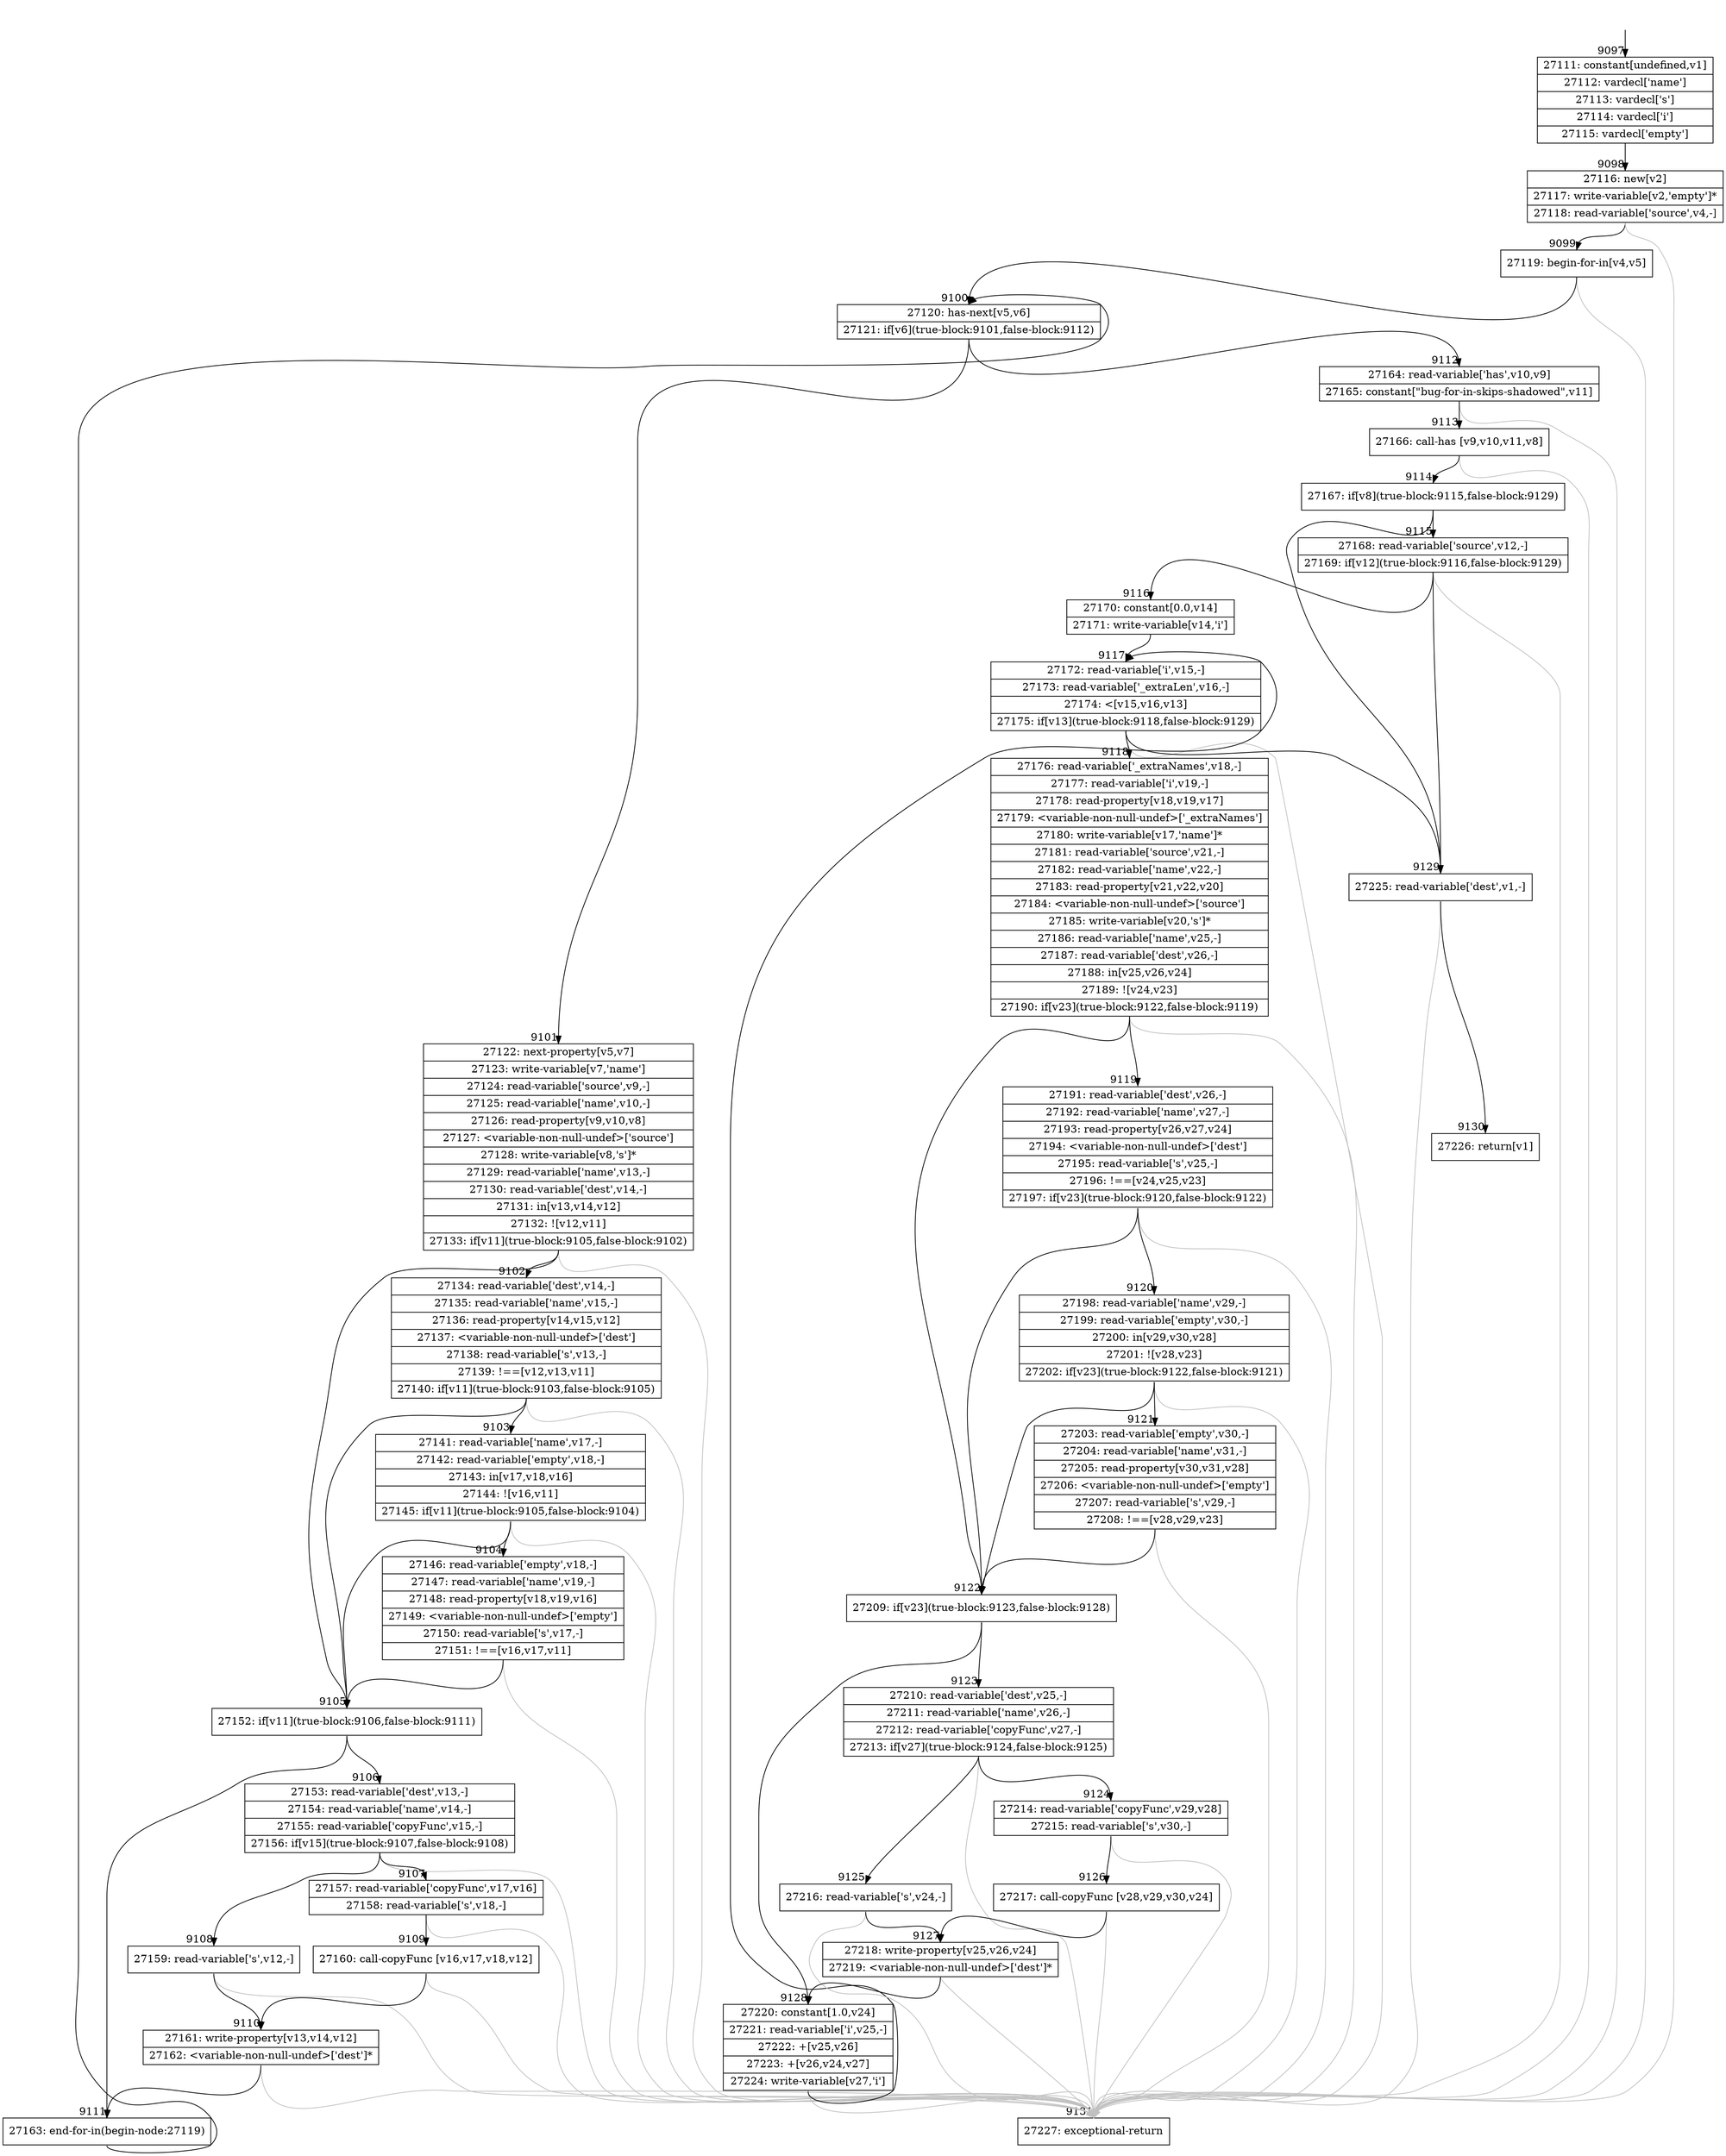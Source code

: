 digraph {
rankdir="TD"
BB_entry620[shape=none,label=""];
BB_entry620 -> BB9097 [tailport=s, headport=n, headlabel="    9097"]
BB9097 [shape=record label="{27111: constant[undefined,v1]|27112: vardecl['name']|27113: vardecl['s']|27114: vardecl['i']|27115: vardecl['empty']}" ] 
BB9097 -> BB9098 [tailport=s, headport=n, headlabel="      9098"]
BB9098 [shape=record label="{27116: new[v2]|27117: write-variable[v2,'empty']*|27118: read-variable['source',v4,-]}" ] 
BB9098 -> BB9099 [tailport=s, headport=n, headlabel="      9099"]
BB9098 -> BB9131 [tailport=s, headport=n, color=gray, headlabel="      9131"]
BB9099 [shape=record label="{27119: begin-for-in[v4,v5]}" ] 
BB9099 -> BB9100 [tailport=s, headport=n, headlabel="      9100"]
BB9099 -> BB9131 [tailport=s, headport=n, color=gray]
BB9100 [shape=record label="{27120: has-next[v5,v6]|27121: if[v6](true-block:9101,false-block:9112)}" ] 
BB9100 -> BB9101 [tailport=s, headport=n, headlabel="      9101"]
BB9100 -> BB9112 [tailport=s, headport=n, headlabel="      9112"]
BB9101 [shape=record label="{27122: next-property[v5,v7]|27123: write-variable[v7,'name']|27124: read-variable['source',v9,-]|27125: read-variable['name',v10,-]|27126: read-property[v9,v10,v8]|27127: \<variable-non-null-undef\>['source']|27128: write-variable[v8,'s']*|27129: read-variable['name',v13,-]|27130: read-variable['dest',v14,-]|27131: in[v13,v14,v12]|27132: ![v12,v11]|27133: if[v11](true-block:9105,false-block:9102)}" ] 
BB9101 -> BB9105 [tailport=s, headport=n, headlabel="      9105"]
BB9101 -> BB9102 [tailport=s, headport=n, headlabel="      9102"]
BB9101 -> BB9131 [tailport=s, headport=n, color=gray]
BB9102 [shape=record label="{27134: read-variable['dest',v14,-]|27135: read-variable['name',v15,-]|27136: read-property[v14,v15,v12]|27137: \<variable-non-null-undef\>['dest']|27138: read-variable['s',v13,-]|27139: !==[v12,v13,v11]|27140: if[v11](true-block:9103,false-block:9105)}" ] 
BB9102 -> BB9105 [tailport=s, headport=n]
BB9102 -> BB9103 [tailport=s, headport=n, headlabel="      9103"]
BB9102 -> BB9131 [tailport=s, headport=n, color=gray]
BB9103 [shape=record label="{27141: read-variable['name',v17,-]|27142: read-variable['empty',v18,-]|27143: in[v17,v18,v16]|27144: ![v16,v11]|27145: if[v11](true-block:9105,false-block:9104)}" ] 
BB9103 -> BB9105 [tailport=s, headport=n]
BB9103 -> BB9104 [tailport=s, headport=n, headlabel="      9104"]
BB9103 -> BB9131 [tailport=s, headport=n, color=gray]
BB9104 [shape=record label="{27146: read-variable['empty',v18,-]|27147: read-variable['name',v19,-]|27148: read-property[v18,v19,v16]|27149: \<variable-non-null-undef\>['empty']|27150: read-variable['s',v17,-]|27151: !==[v16,v17,v11]}" ] 
BB9104 -> BB9105 [tailport=s, headport=n]
BB9104 -> BB9131 [tailport=s, headport=n, color=gray]
BB9105 [shape=record label="{27152: if[v11](true-block:9106,false-block:9111)}" ] 
BB9105 -> BB9106 [tailport=s, headport=n, headlabel="      9106"]
BB9105 -> BB9111 [tailport=s, headport=n, headlabel="      9111"]
BB9106 [shape=record label="{27153: read-variable['dest',v13,-]|27154: read-variable['name',v14,-]|27155: read-variable['copyFunc',v15,-]|27156: if[v15](true-block:9107,false-block:9108)}" ] 
BB9106 -> BB9107 [tailport=s, headport=n, headlabel="      9107"]
BB9106 -> BB9108 [tailport=s, headport=n, headlabel="      9108"]
BB9106 -> BB9131 [tailport=s, headport=n, color=gray]
BB9107 [shape=record label="{27157: read-variable['copyFunc',v17,v16]|27158: read-variable['s',v18,-]}" ] 
BB9107 -> BB9109 [tailport=s, headport=n, headlabel="      9109"]
BB9107 -> BB9131 [tailport=s, headport=n, color=gray]
BB9108 [shape=record label="{27159: read-variable['s',v12,-]}" ] 
BB9108 -> BB9110 [tailport=s, headport=n, headlabel="      9110"]
BB9108 -> BB9131 [tailport=s, headport=n, color=gray]
BB9109 [shape=record label="{27160: call-copyFunc [v16,v17,v18,v12]}" ] 
BB9109 -> BB9110 [tailport=s, headport=n]
BB9109 -> BB9131 [tailport=s, headport=n, color=gray]
BB9110 [shape=record label="{27161: write-property[v13,v14,v12]|27162: \<variable-non-null-undef\>['dest']*}" ] 
BB9110 -> BB9111 [tailport=s, headport=n]
BB9110 -> BB9131 [tailport=s, headport=n, color=gray]
BB9111 [shape=record label="{27163: end-for-in(begin-node:27119)}" ] 
BB9111 -> BB9100 [tailport=s, headport=n]
BB9112 [shape=record label="{27164: read-variable['has',v10,v9]|27165: constant[\"bug-for-in-skips-shadowed\",v11]}" ] 
BB9112 -> BB9113 [tailport=s, headport=n, headlabel="      9113"]
BB9112 -> BB9131 [tailport=s, headport=n, color=gray]
BB9113 [shape=record label="{27166: call-has [v9,v10,v11,v8]}" ] 
BB9113 -> BB9114 [tailport=s, headport=n, headlabel="      9114"]
BB9113 -> BB9131 [tailport=s, headport=n, color=gray]
BB9114 [shape=record label="{27167: if[v8](true-block:9115,false-block:9129)}" ] 
BB9114 -> BB9115 [tailport=s, headport=n, headlabel="      9115"]
BB9114 -> BB9129 [tailport=s, headport=n, headlabel="      9129"]
BB9115 [shape=record label="{27168: read-variable['source',v12,-]|27169: if[v12](true-block:9116,false-block:9129)}" ] 
BB9115 -> BB9116 [tailport=s, headport=n, headlabel="      9116"]
BB9115 -> BB9129 [tailport=s, headport=n]
BB9115 -> BB9131 [tailport=s, headport=n, color=gray]
BB9116 [shape=record label="{27170: constant[0.0,v14]|27171: write-variable[v14,'i']}" ] 
BB9116 -> BB9117 [tailport=s, headport=n, headlabel="      9117"]
BB9117 [shape=record label="{27172: read-variable['i',v15,-]|27173: read-variable['_extraLen',v16,-]|27174: \<[v15,v16,v13]|27175: if[v13](true-block:9118,false-block:9129)}" ] 
BB9117 -> BB9118 [tailport=s, headport=n, headlabel="      9118"]
BB9117 -> BB9129 [tailport=s, headport=n]
BB9117 -> BB9131 [tailport=s, headport=n, color=gray]
BB9118 [shape=record label="{27176: read-variable['_extraNames',v18,-]|27177: read-variable['i',v19,-]|27178: read-property[v18,v19,v17]|27179: \<variable-non-null-undef\>['_extraNames']|27180: write-variable[v17,'name']*|27181: read-variable['source',v21,-]|27182: read-variable['name',v22,-]|27183: read-property[v21,v22,v20]|27184: \<variable-non-null-undef\>['source']|27185: write-variable[v20,'s']*|27186: read-variable['name',v25,-]|27187: read-variable['dest',v26,-]|27188: in[v25,v26,v24]|27189: ![v24,v23]|27190: if[v23](true-block:9122,false-block:9119)}" ] 
BB9118 -> BB9122 [tailport=s, headport=n, headlabel="      9122"]
BB9118 -> BB9119 [tailport=s, headport=n, headlabel="      9119"]
BB9118 -> BB9131 [tailport=s, headport=n, color=gray]
BB9119 [shape=record label="{27191: read-variable['dest',v26,-]|27192: read-variable['name',v27,-]|27193: read-property[v26,v27,v24]|27194: \<variable-non-null-undef\>['dest']|27195: read-variable['s',v25,-]|27196: !==[v24,v25,v23]|27197: if[v23](true-block:9120,false-block:9122)}" ] 
BB9119 -> BB9122 [tailport=s, headport=n]
BB9119 -> BB9120 [tailport=s, headport=n, headlabel="      9120"]
BB9119 -> BB9131 [tailport=s, headport=n, color=gray]
BB9120 [shape=record label="{27198: read-variable['name',v29,-]|27199: read-variable['empty',v30,-]|27200: in[v29,v30,v28]|27201: ![v28,v23]|27202: if[v23](true-block:9122,false-block:9121)}" ] 
BB9120 -> BB9122 [tailport=s, headport=n]
BB9120 -> BB9121 [tailport=s, headport=n, headlabel="      9121"]
BB9120 -> BB9131 [tailport=s, headport=n, color=gray]
BB9121 [shape=record label="{27203: read-variable['empty',v30,-]|27204: read-variable['name',v31,-]|27205: read-property[v30,v31,v28]|27206: \<variable-non-null-undef\>['empty']|27207: read-variable['s',v29,-]|27208: !==[v28,v29,v23]}" ] 
BB9121 -> BB9122 [tailport=s, headport=n]
BB9121 -> BB9131 [tailport=s, headport=n, color=gray]
BB9122 [shape=record label="{27209: if[v23](true-block:9123,false-block:9128)}" ] 
BB9122 -> BB9123 [tailport=s, headport=n, headlabel="      9123"]
BB9122 -> BB9128 [tailport=s, headport=n, headlabel="      9128"]
BB9123 [shape=record label="{27210: read-variable['dest',v25,-]|27211: read-variable['name',v26,-]|27212: read-variable['copyFunc',v27,-]|27213: if[v27](true-block:9124,false-block:9125)}" ] 
BB9123 -> BB9124 [tailport=s, headport=n, headlabel="      9124"]
BB9123 -> BB9125 [tailport=s, headport=n, headlabel="      9125"]
BB9123 -> BB9131 [tailport=s, headport=n, color=gray]
BB9124 [shape=record label="{27214: read-variable['copyFunc',v29,v28]|27215: read-variable['s',v30,-]}" ] 
BB9124 -> BB9126 [tailport=s, headport=n, headlabel="      9126"]
BB9124 -> BB9131 [tailport=s, headport=n, color=gray]
BB9125 [shape=record label="{27216: read-variable['s',v24,-]}" ] 
BB9125 -> BB9127 [tailport=s, headport=n, headlabel="      9127"]
BB9125 -> BB9131 [tailport=s, headport=n, color=gray]
BB9126 [shape=record label="{27217: call-copyFunc [v28,v29,v30,v24]}" ] 
BB9126 -> BB9127 [tailport=s, headport=n]
BB9126 -> BB9131 [tailport=s, headport=n, color=gray]
BB9127 [shape=record label="{27218: write-property[v25,v26,v24]|27219: \<variable-non-null-undef\>['dest']*}" ] 
BB9127 -> BB9128 [tailport=s, headport=n]
BB9127 -> BB9131 [tailport=s, headport=n, color=gray]
BB9128 [shape=record label="{27220: constant[1.0,v24]|27221: read-variable['i',v25,-]|27222: +[v25,v26]|27223: +[v26,v24,v27]|27224: write-variable[v27,'i']}" ] 
BB9128 -> BB9117 [tailport=s, headport=n]
BB9128 -> BB9131 [tailport=s, headport=n, color=gray]
BB9129 [shape=record label="{27225: read-variable['dest',v1,-]}" ] 
BB9129 -> BB9130 [tailport=s, headport=n, headlabel="      9130"]
BB9129 -> BB9131 [tailport=s, headport=n, color=gray]
BB9130 [shape=record label="{27226: return[v1]}" ] 
BB9131 [shape=record label="{27227: exceptional-return}" ] 
//#$~ 12707
}
